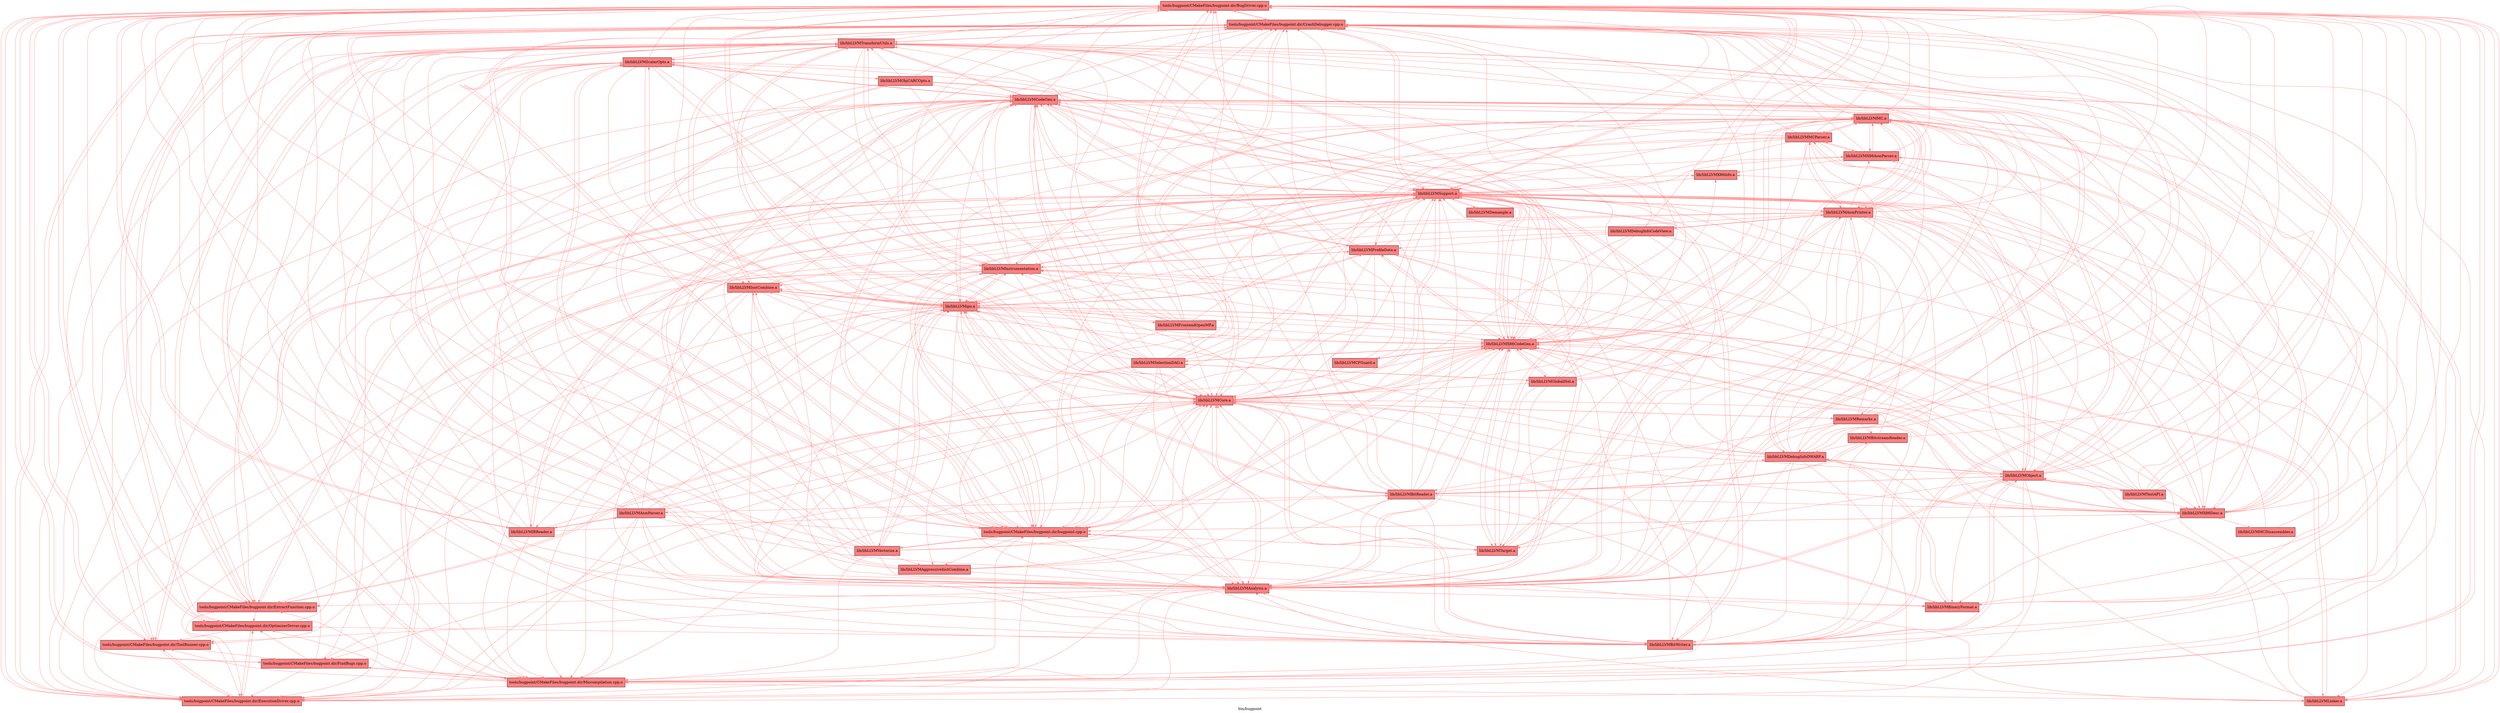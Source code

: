 digraph "bin/bugpoint" {
	label="bin/bugpoint";

	Node0x560796f40ae8 [shape=record,shape=record,style=filled,fillcolor="1.000000 0.5 1",label="{tools/bugpoint/CMakeFiles/bugpoint.dir/BugDriver.cpp.o}"];
	Node0x560796f40ae8 -> Node0x560796f412b8[color="1.000000 0.5 1"];
	Node0x560796f40ae8 -> Node0x560796f46ad8[color="1.000000 0.5 1"];
	Node0x560796f40ae8 -> Node0x560796f47488[color="1.000000 0.5 1"];
	Node0x560796f40ae8 -> Node0x560796f48108[color="1.000000 0.5 1"];
	Node0x560796f40ae8 -> Node0x560796f48388[color="1.000000 0.5 1"];
	Node0x560796f40ae8 -> Node0x560796f44008[color="1.000000 0.5 1"];
	Node0x560796f40ae8 -> Node0x560796f2dc68[color="1.000000 0.5 1"];
	Node0x560796f40ae8 -> Node0x560796f2fb08[color="1.000000 0.5 1"];
	Node0x560796f40ae8 -> Node0x560796f2bdc8[color="1.000000 0.5 1"];
	Node0x560796f40ae8 -> Node0x560796f43748[color="1.000000 0.5 1"];
	Node0x560796f412b8 [shape=record,shape=record,style=filled,fillcolor="1.000000 0.5 1",label="{tools/bugpoint/CMakeFiles/bugpoint.dir/CrashDebugger.cpp.o}"];
	Node0x560796f412b8 -> Node0x560796f40ae8[color="1.000000 0.5 1"];
	Node0x560796f412b8 -> Node0x560796f46ad8[color="1.000000 0.5 1"];
	Node0x560796f412b8 -> Node0x560796f471b8[color="1.000000 0.5 1"];
	Node0x560796f412b8 -> Node0x560796f48388[color="1.000000 0.5 1"];
	Node0x560796f412b8 -> Node0x560796f355f8[color="1.000000 0.5 1"];
	Node0x560796f412b8 -> Node0x560796f3bae8[color="1.000000 0.5 1"];
	Node0x560796f412b8 -> Node0x560796f2dc68[color="1.000000 0.5 1"];
	Node0x560796f412b8 -> Node0x560796f43748[color="1.000000 0.5 1"];
	Node0x560796f412b8 -> Node0x560796f418a8[color="1.000000 0.5 1"];
	Node0x560796f46ad8 [shape=record,shape=record,style=filled,fillcolor="1.000000 0.5 1",label="{tools/bugpoint/CMakeFiles/bugpoint.dir/ExecutionDriver.cpp.o}"];
	Node0x560796f46ad8 -> Node0x560796f40ae8[color="1.000000 0.5 1"];
	Node0x560796f46ad8 -> Node0x560796f412b8[color="1.000000 0.5 1"];
	Node0x560796f46ad8 -> Node0x560796f48388[color="1.000000 0.5 1"];
	Node0x560796f46ad8 -> Node0x560796f44008[color="1.000000 0.5 1"];
	Node0x560796f46ad8 -> Node0x560796f43748[color="1.000000 0.5 1"];
	Node0x560796f47488 [shape=record,shape=record,style=filled,fillcolor="1.000000 0.5 1",label="{tools/bugpoint/CMakeFiles/bugpoint.dir/FindBugs.cpp.o}"];
	Node0x560796f47488 -> Node0x560796f40ae8[color="1.000000 0.5 1"];
	Node0x560796f47488 -> Node0x560796f412b8[color="1.000000 0.5 1"];
	Node0x560796f47488 -> Node0x560796f46ad8[color="1.000000 0.5 1"];
	Node0x560796f47488 -> Node0x560796f48108[color="1.000000 0.5 1"];
	Node0x560796f47488 -> Node0x560796f48388[color="1.000000 0.5 1"];
	Node0x560796f47488 -> Node0x560796f43748[color="1.000000 0.5 1"];
	Node0x560796f48108 [shape=record,shape=record,style=filled,fillcolor="1.000000 0.5 1",label="{tools/bugpoint/CMakeFiles/bugpoint.dir/Miscompilation.cpp.o}"];
	Node0x560796f48108 -> Node0x560796f40ae8[color="1.000000 0.5 1"];
	Node0x560796f48108 -> Node0x560796f412b8[color="1.000000 0.5 1"];
	Node0x560796f48108 -> Node0x560796f46ad8[color="1.000000 0.5 1"];
	Node0x560796f48108 -> Node0x560796f471b8[color="1.000000 0.5 1"];
	Node0x560796f48108 -> Node0x560796f47488[color="1.000000 0.5 1"];
	Node0x560796f48108 -> Node0x560796f48388[color="1.000000 0.5 1"];
	Node0x560796f48108 -> Node0x560796f44008[color="1.000000 0.5 1"];
	Node0x560796f48108 -> Node0x560796f355f8[color="1.000000 0.5 1"];
	Node0x560796f48108 -> Node0x560796f2dc68[color="1.000000 0.5 1"];
	Node0x560796f48108 -> Node0x560796f2bdc8[color="1.000000 0.5 1"];
	Node0x560796f48108 -> Node0x560796f43748[color="1.000000 0.5 1"];
	Node0x560796f48108 -> Node0x560796f418a8[color="1.000000 0.5 1"];
	Node0x560796f48388 [shape=record,shape=record,style=filled,fillcolor="1.000000 0.5 1",label="{tools/bugpoint/CMakeFiles/bugpoint.dir/OptimizerDriver.cpp.o}"];
	Node0x560796f48388 -> Node0x560796f40ae8[color="1.000000 0.5 1"];
	Node0x560796f48388 -> Node0x560796f412b8[color="1.000000 0.5 1"];
	Node0x560796f48388 -> Node0x560796f46ad8[color="1.000000 0.5 1"];
	Node0x560796f48388 -> Node0x560796f44008[color="1.000000 0.5 1"];
	Node0x560796f48388 -> Node0x560796f2e078[color="1.000000 0.5 1"];
	Node0x560796f48388 -> Node0x560796f43748[color="1.000000 0.5 1"];
	Node0x560796f44008 [shape=record,shape=record,style=filled,fillcolor="1.000000 0.5 1",label="{tools/bugpoint/CMakeFiles/bugpoint.dir/ToolRunner.cpp.o}"];
	Node0x560796f44008 -> Node0x560796f40ae8[color="1.000000 0.5 1"];
	Node0x560796f44008 -> Node0x560796f412b8[color="1.000000 0.5 1"];
	Node0x560796f44008 -> Node0x560796f46ad8[color="1.000000 0.5 1"];
	Node0x560796f44008 -> Node0x560796f47488[color="1.000000 0.5 1"];
	Node0x560796f44008 -> Node0x560796f43748[color="1.000000 0.5 1"];
	Node0x560796f2dc68 [shape=record,shape=record,style=filled,fillcolor="1.000000 0.5 1",label="{lib/libLLVMCore.a}"];
	Node0x560796f2dc68 -> Node0x560796f40ae8[color="1.000000 0.5 1"];
	Node0x560796f2dc68 -> Node0x560796f43748[color="1.000000 0.5 1"];
	Node0x560796f2dc68 -> Node0x560796f412b8[color="1.000000 0.5 1"];
	Node0x560796f2dc68 -> Node0x560796f3b638[color="1.000000 0.5 1"];
	Node0x560796f2dc68 -> Node0x560796f3bae8[color="1.000000 0.5 1"];
	Node0x560796f2dc68 -> Node0x560796f2e078[color="1.000000 0.5 1"];
	Node0x560796f2dc68 -> Node0x560796f2e5c8[color="1.000000 0.5 1"];
	Node0x560796f2dc68 -> Node0x560796f306e8[color="1.000000 0.5 1"];
	Node0x560796f2dc68 -> Node0x560796f3b188[color="1.000000 0.5 1"];
	Node0x560796f2dc68 -> Node0x560796f471b8[color="1.000000 0.5 1"];
	Node0x560796f2dc68 -> Node0x560796f47488[color="1.000000 0.5 1"];
	Node0x560796f2dc68 -> Node0x560796f30af8[color="1.000000 0.5 1"];
	Node0x560796f2dc68 -> Node0x560796f46ad8[color="1.000000 0.5 1"];
	Node0x560796f2dc68 -> Node0x560796f355f8[color="1.000000 0.5 1"];
	Node0x560796f2fb08 [shape=record,shape=record,style=filled,fillcolor="1.000000 0.5 1",label="{lib/libLLVMIRReader.a}"];
	Node0x560796f2fb08 -> Node0x560796f40ae8[color="1.000000 0.5 1"];
	Node0x560796f2fb08 -> Node0x560796f412b8[color="1.000000 0.5 1"];
	Node0x560796f2fb08 -> Node0x560796f48108[color="1.000000 0.5 1"];
	Node0x560796f2fb08 -> Node0x560796f2e5c8[color="1.000000 0.5 1"];
	Node0x560796f2fb08 -> Node0x560796f2dc68[color="1.000000 0.5 1"];
	Node0x560796f2fb08 -> Node0x560796f43748[color="1.000000 0.5 1"];
	Node0x560796f2fb08 -> Node0x560796f3b7c8[color="1.000000 0.5 1"];
	Node0x560796f2fb08 -> Node0x560796f2e208[color="1.000000 0.5 1"];
	Node0x560796f2bdc8 [shape=record,shape=record,style=filled,fillcolor="1.000000 0.5 1",label="{lib/libLLVMLinker.a}"];
	Node0x560796f2bdc8 -> Node0x560796f40ae8[color="1.000000 0.5 1"];
	Node0x560796f2bdc8 -> Node0x560796f412b8[color="1.000000 0.5 1"];
	Node0x560796f2bdc8 -> Node0x560796f3b638[color="1.000000 0.5 1"];
	Node0x560796f2bdc8 -> Node0x560796f3bae8[color="1.000000 0.5 1"];
	Node0x560796f2bdc8 -> Node0x560796f2dc68[color="1.000000 0.5 1"];
	Node0x560796f2bdc8 -> Node0x560796f2f5b8[color="1.000000 0.5 1"];
	Node0x560796f2bdc8 -> Node0x560796f43748[color="1.000000 0.5 1"];
	Node0x560796f2bdc8 -> Node0x560796f418a8[color="1.000000 0.5 1"];
	Node0x560796f2bdc8 -> Node0x560796f2f4c8[color="1.000000 0.5 1"];
	Node0x560796f43748 [shape=record,shape=record,style=filled,fillcolor="1.000000 0.5 1",label="{lib/libLLVMSupport.a}"];
	Node0x560796f43748 -> Node0x560796f40ae8[color="1.000000 0.5 1"];
	Node0x560796f43748 -> Node0x560796f412b8[color="1.000000 0.5 1"];
	Node0x560796f43748 -> Node0x560796f46ad8[color="1.000000 0.5 1"];
	Node0x560796f43748 -> Node0x560796f3b638[color="1.000000 0.5 1"];
	Node0x560796f43748 -> Node0x560796f3bae8[color="1.000000 0.5 1"];
	Node0x560796f43748 -> Node0x560796f2e5c8[color="1.000000 0.5 1"];
	Node0x560796f43748 -> Node0x560796f2dc68[color="1.000000 0.5 1"];
	Node0x560796f43748 -> Node0x560796f355f8[color="1.000000 0.5 1"];
	Node0x560796f43748 -> Node0x560796f2e078[color="1.000000 0.5 1"];
	Node0x560796f43748 -> Node0x560796f44008[color="1.000000 0.5 1"];
	Node0x560796f43748 -> Node0x560796f3b188[color="1.000000 0.5 1"];
	Node0x560796f43748 -> Node0x560796f2b878[color="1.000000 0.5 1"];
	Node0x560796f43748 -> Node0x560796f2fb08[color="1.000000 0.5 1"];
	Node0x560796f43748 -> Node0x560796f2f5b8[color="1.000000 0.5 1"];
	Node0x560796f43748 -> Node0x560796f471b8[color="1.000000 0.5 1"];
	Node0x560796f43748 -> Node0x560796f3ff58[color="1.000000 0.5 1"];
	Node0x560796f43748 -> Node0x560796f25a68[color="1.000000 0.5 1"];
	Node0x560796f43748 -> Node0x560796f2f4c8[color="1.000000 0.5 1"];
	Node0x560796f471b8 [shape=record,shape=record,style=filled,fillcolor="1.000000 0.5 1",label="{tools/bugpoint/CMakeFiles/bugpoint.dir/ExtractFunction.cpp.o}"];
	Node0x560796f471b8 -> Node0x560796f40ae8[color="1.000000 0.5 1"];
	Node0x560796f471b8 -> Node0x560796f412b8[color="1.000000 0.5 1"];
	Node0x560796f471b8 -> Node0x560796f46ad8[color="1.000000 0.5 1"];
	Node0x560796f471b8 -> Node0x560796f48388[color="1.000000 0.5 1"];
	Node0x560796f471b8 -> Node0x560796f2dc68[color="1.000000 0.5 1"];
	Node0x560796f471b8 -> Node0x560796f43748[color="1.000000 0.5 1"];
	Node0x560796f471b8 -> Node0x560796f418a8[color="1.000000 0.5 1"];
	Node0x560796f355f8 [shape=record,shape=record,style=filled,fillcolor="1.000000 0.5 1",label="{tools/bugpoint/CMakeFiles/bugpoint.dir/bugpoint.cpp.o}"];
	Node0x560796f355f8 -> Node0x560796f40ae8[color="1.000000 0.5 1"];
	Node0x560796f355f8 -> Node0x560796f412b8[color="1.000000 0.5 1"];
	Node0x560796f355f8 -> Node0x560796f46ad8[color="1.000000 0.5 1"];
	Node0x560796f355f8 -> Node0x560796f3a6e8[color="1.000000 0.5 1"];
	Node0x560796f355f8 -> Node0x560796f3b638[color="1.000000 0.5 1"];
	Node0x560796f355f8 -> Node0x560796f3bae8[color="1.000000 0.5 1"];
	Node0x560796f355f8 -> Node0x560796f3b188[color="1.000000 0.5 1"];
	Node0x560796f355f8 -> Node0x560796f3c038[color="1.000000 0.5 1"];
	Node0x560796f355f8 -> Node0x560796f2e5c8[color="1.000000 0.5 1"];
	Node0x560796f355f8 -> Node0x560796f2dc68[color="1.000000 0.5 1"];
	Node0x560796f355f8 -> Node0x560796f2f5b8[color="1.000000 0.5 1"];
	Node0x560796f355f8 -> Node0x560796f2ebb8[color="1.000000 0.5 1"];
	Node0x560796f355f8 -> Node0x560796f2f068[color="1.000000 0.5 1"];
	Node0x560796f355f8 -> Node0x560796f2b878[color="1.000000 0.5 1"];
	Node0x560796f355f8 -> Node0x560796f42ca8[color="1.000000 0.5 1"];
	Node0x560796f355f8 -> Node0x560796f43158[color="1.000000 0.5 1"];
	Node0x560796f355f8 -> Node0x560796f43748[color="1.000000 0.5 1"];
	Node0x560796f355f8 -> Node0x560796f41358[color="1.000000 0.5 1"];
	Node0x560796f355f8 -> Node0x560796f418a8[color="1.000000 0.5 1"];
	Node0x560796f355f8 -> Node0x560796f41d58[color="1.000000 0.5 1"];
	Node0x560796f3bae8 [shape=record,shape=record,style=filled,fillcolor="1.000000 0.5 1",label="{lib/libLLVMAnalysis.a}"];
	Node0x560796f3bae8 -> Node0x560796f40ae8[color="1.000000 0.5 1"];
	Node0x560796f3bae8 -> Node0x560796f412b8[color="1.000000 0.5 1"];
	Node0x560796f3bae8 -> Node0x560796f3b638[color="1.000000 0.5 1"];
	Node0x560796f3bae8 -> Node0x560796f2dc68[color="1.000000 0.5 1"];
	Node0x560796f3bae8 -> Node0x560796f43748[color="1.000000 0.5 1"];
	Node0x560796f3bae8 -> Node0x560796f355f8[color="1.000000 0.5 1"];
	Node0x560796f3bae8 -> Node0x560796f46ad8[color="1.000000 0.5 1"];
	Node0x560796f3bae8 -> Node0x560796f48108[color="1.000000 0.5 1"];
	Node0x560796f3bae8 -> Node0x560796f471b8[color="1.000000 0.5 1"];
	Node0x560796f3bae8 -> Node0x560796f306e8[color="1.000000 0.5 1"];
	Node0x560796f3bae8 -> Node0x560796f2f4c8[color="1.000000 0.5 1"];
	Node0x560796f3bae8 -> Node0x560796f3a698[color="1.000000 0.5 1"];
	Node0x560796f3bae8 -> Node0x560796f2e5c8[color="1.000000 0.5 1"];
	Node0x560796f3bae8 -> Node0x560796f44008[color="1.000000 0.5 1"];
	Node0x560796f3bae8 -> Node0x560796f43158[color="1.000000 0.5 1"];
	Node0x560796f3bae8 -> Node0x560796f2f5b8[color="1.000000 0.5 1"];
	Node0x560796f418a8 [shape=record,shape=record,style=filled,fillcolor="1.000000 0.5 1",label="{lib/libLLVMTransformUtils.a}"];
	Node0x560796f418a8 -> Node0x560796f40ae8[color="1.000000 0.5 1"];
	Node0x560796f418a8 -> Node0x560796f43748[color="1.000000 0.5 1"];
	Node0x560796f418a8 -> Node0x560796f412b8[color="1.000000 0.5 1"];
	Node0x560796f418a8 -> Node0x560796f46ad8[color="1.000000 0.5 1"];
	Node0x560796f418a8 -> Node0x560796f3b638[color="1.000000 0.5 1"];
	Node0x560796f418a8 -> Node0x560796f3bae8[color="1.000000 0.5 1"];
	Node0x560796f418a8 -> Node0x560796f2e5c8[color="1.000000 0.5 1"];
	Node0x560796f418a8 -> Node0x560796f2dc68[color="1.000000 0.5 1"];
	Node0x560796f418a8 -> Node0x560796f2f5b8[color="1.000000 0.5 1"];
	Node0x560796f418a8 -> Node0x560796f43158[color="1.000000 0.5 1"];
	Node0x560796f418a8 -> Node0x560796f48108[color="1.000000 0.5 1"];
	Node0x560796f418a8 -> Node0x560796f2f068[color="1.000000 0.5 1"];
	Node0x560796f418a8 -> Node0x560796f2e078[color="1.000000 0.5 1"];
	Node0x560796f418a8 -> Node0x560796f355f8[color="1.000000 0.5 1"];
	Node0x560796f418a8 -> Node0x560796f44008[color="1.000000 0.5 1"];
	Node0x560796f418a8 -> Node0x560796f471b8[color="1.000000 0.5 1"];
	Node0x560796f418a8 -> Node0x560796f2b878[color="1.000000 0.5 1"];
	Node0x560796f418a8 -> Node0x560796f2bdc8[color="1.000000 0.5 1"];
	Node0x560796f2e078 [shape=record,shape=record,style=filled,fillcolor="1.000000 0.5 1",label="{lib/libLLVMBitWriter.a}"];
	Node0x560796f2e078 -> Node0x560796f40ae8[color="1.000000 0.5 1"];
	Node0x560796f2e078 -> Node0x560796f412b8[color="1.000000 0.5 1"];
	Node0x560796f2e078 -> Node0x560796f355f8[color="1.000000 0.5 1"];
	Node0x560796f2e078 -> Node0x560796f3b638[color="1.000000 0.5 1"];
	Node0x560796f2e078 -> Node0x560796f3bae8[color="1.000000 0.5 1"];
	Node0x560796f2e078 -> Node0x560796f2dc68[color="1.000000 0.5 1"];
	Node0x560796f2e078 -> Node0x560796f43748[color="1.000000 0.5 1"];
	Node0x560796f2e078 -> Node0x560796f2f4c8[color="1.000000 0.5 1"];
	Node0x560796f2e078 -> Node0x560796f2eb68[color="1.000000 0.5 1"];
	Node0x560796f3a6e8 [shape=record,shape=record,style=filled,fillcolor="1.000000 0.5 1",label="{lib/libLLVMX86AsmParser.a}"];
	Node0x560796f3a6e8 -> Node0x560796f40ae8[color="1.000000 0.5 1"];
	Node0x560796f3a6e8 -> Node0x560796f412b8[color="1.000000 0.5 1"];
	Node0x560796f3a6e8 -> Node0x560796f3b188[color="1.000000 0.5 1"];
	Node0x560796f3a6e8 -> Node0x560796f3c038[color="1.000000 0.5 1"];
	Node0x560796f3a6e8 -> Node0x560796f43748[color="1.000000 0.5 1"];
	Node0x560796f3a6e8 -> Node0x560796f2fa18[color="1.000000 0.5 1"];
	Node0x560796f3a6e8 -> Node0x560796f2eb68[color="1.000000 0.5 1"];
	Node0x560796f3b638 [shape=record,shape=record,style=filled,fillcolor="1.000000 0.5 1",label="{lib/libLLVMX86CodeGen.a}"];
	Node0x560796f3b638 -> Node0x560796f40ae8[color="1.000000 0.5 1"];
	Node0x560796f3b638 -> Node0x560796f3b188[color="1.000000 0.5 1"];
	Node0x560796f3b638 -> Node0x560796f3c038[color="1.000000 0.5 1"];
	Node0x560796f3b638 -> Node0x560796f2e5c8[color="1.000000 0.5 1"];
	Node0x560796f3b638 -> Node0x560796f2dc68[color="1.000000 0.5 1"];
	Node0x560796f3b638 -> Node0x560796f43748[color="1.000000 0.5 1"];
	Node0x560796f3b638 -> Node0x560796f3ff58[color="1.000000 0.5 1"];
	Node0x560796f3b638 -> Node0x560796f2eb68[color="1.000000 0.5 1"];
	Node0x560796f3b638 -> Node0x560796f412b8[color="1.000000 0.5 1"];
	Node0x560796f3b638 -> Node0x560796f355f8[color="1.000000 0.5 1"];
	Node0x560796f3b638 -> Node0x560796f3bae8[color="1.000000 0.5 1"];
	Node0x560796f3b638 -> Node0x560796f3eb58[color="1.000000 0.5 1"];
	Node0x560796f3b638 -> Node0x560796f41358[color="1.000000 0.5 1"];
	Node0x560796f3b638 -> Node0x560796f40f48[color="1.000000 0.5 1"];
	Node0x560796f3b638 -> Node0x560796f3ff08[color="1.000000 0.5 1"];
	Node0x560796f3b638 -> Node0x560796f3a698[color="1.000000 0.5 1"];
	Node0x560796f3b638 -> Node0x560796f418a8[color="1.000000 0.5 1"];
	Node0x560796f3b188 [shape=record,shape=record,style=filled,fillcolor="1.000000 0.5 1",label="{lib/libLLVMX86Desc.a}"];
	Node0x560796f3b188 -> Node0x560796f40ae8[color="1.000000 0.5 1"];
	Node0x560796f3b188 -> Node0x560796f412b8[color="1.000000 0.5 1"];
	Node0x560796f3b188 -> Node0x560796f43748[color="1.000000 0.5 1"];
	Node0x560796f3b188 -> Node0x560796f2eb68[color="1.000000 0.5 1"];
	Node0x560796f3b188 -> Node0x560796f3b638[color="1.000000 0.5 1"];
	Node0x560796f3b188 -> Node0x560796f3c038[color="1.000000 0.5 1"];
	Node0x560796f3b188 -> Node0x560796f42488[color="1.000000 0.5 1"];
	Node0x560796f3b188 -> Node0x560796f355f8[color="1.000000 0.5 1"];
	Node0x560796f3b188 -> Node0x560796f3a6e8[color="1.000000 0.5 1"];
	Node0x560796f3b188 -> Node0x560796f306e8[color="1.000000 0.5 1"];
	Node0x560796f3c038 [shape=record,shape=record,style=filled,fillcolor="1.000000 0.5 1",label="{lib/libLLVMX86Info.a}"];
	Node0x560796f3c038 -> Node0x560796f40ae8[color="1.000000 0.5 1"];
	Node0x560796f3c038 -> Node0x560796f43748[color="1.000000 0.5 1"];
	Node0x560796f2e5c8 [shape=record,shape=record,style=filled,fillcolor="1.000000 0.5 1",label="{lib/libLLVMCodeGen.a}"];
	Node0x560796f2e5c8 -> Node0x560796f40ae8[color="1.000000 0.5 1"];
	Node0x560796f2e5c8 -> Node0x560796f412b8[color="1.000000 0.5 1"];
	Node0x560796f2e5c8 -> Node0x560796f3b638[color="1.000000 0.5 1"];
	Node0x560796f2e5c8 -> Node0x560796f3bae8[color="1.000000 0.5 1"];
	Node0x560796f2e5c8 -> Node0x560796f2dc68[color="1.000000 0.5 1"];
	Node0x560796f2e5c8 -> Node0x560796f43748[color="1.000000 0.5 1"];
	Node0x560796f2e5c8 -> Node0x560796f355f8[color="1.000000 0.5 1"];
	Node0x560796f2e5c8 -> Node0x560796f2eb68[color="1.000000 0.5 1"];
	Node0x560796f2e5c8 -> Node0x560796f418a8[color="1.000000 0.5 1"];
	Node0x560796f2e5c8 -> Node0x560796f3b188[color="1.000000 0.5 1"];
	Node0x560796f2e5c8 -> Node0x560796f46ad8[color="1.000000 0.5 1"];
	Node0x560796f2e5c8 -> Node0x560796f41358[color="1.000000 0.5 1"];
	Node0x560796f2e5c8 -> Node0x560796f471b8[color="1.000000 0.5 1"];
	Node0x560796f2e5c8 -> Node0x560796f2e078[color="1.000000 0.5 1"];
	Node0x560796f2e5c8 -> Node0x560796f44008[color="1.000000 0.5 1"];
	Node0x560796f2e5c8 -> Node0x560796f3a698[color="1.000000 0.5 1"];
	Node0x560796f2e5c8 -> Node0x560796f43158[color="1.000000 0.5 1"];
	Node0x560796f2e5c8 -> Node0x560796f48108[color="1.000000 0.5 1"];
	Node0x560796f2e5c8 -> Node0x560796f3ff58[color="1.000000 0.5 1"];
	Node0x560796f2f5b8 [shape=record,shape=record,style=filled,fillcolor="1.000000 0.5 1",label="{lib/libLLVMipo.a}"];
	Node0x560796f2f5b8 -> Node0x560796f40ae8[color="1.000000 0.5 1"];
	Node0x560796f2f5b8 -> Node0x560796f3b638[color="1.000000 0.5 1"];
	Node0x560796f2f5b8 -> Node0x560796f3bae8[color="1.000000 0.5 1"];
	Node0x560796f2f5b8 -> Node0x560796f2e5c8[color="1.000000 0.5 1"];
	Node0x560796f2f5b8 -> Node0x560796f2dc68[color="1.000000 0.5 1"];
	Node0x560796f2f5b8 -> Node0x560796f43748[color="1.000000 0.5 1"];
	Node0x560796f2f5b8 -> Node0x560796f418a8[color="1.000000 0.5 1"];
	Node0x560796f2f5b8 -> Node0x560796f48108[color="1.000000 0.5 1"];
	Node0x560796f2f5b8 -> Node0x560796f2e078[color="1.000000 0.5 1"];
	Node0x560796f2f5b8 -> Node0x560796f412b8[color="1.000000 0.5 1"];
	Node0x560796f2f5b8 -> Node0x560796f46ad8[color="1.000000 0.5 1"];
	Node0x560796f2f5b8 -> Node0x560796f355f8[color="1.000000 0.5 1"];
	Node0x560796f2f5b8 -> Node0x560796f2fb08[color="1.000000 0.5 1"];
	Node0x560796f2f5b8 -> Node0x560796f2bdc8[color="1.000000 0.5 1"];
	Node0x560796f2f5b8 -> Node0x560796f2e208[color="1.000000 0.5 1"];
	Node0x560796f2f5b8 -> Node0x560796f3a288[color="1.000000 0.5 1"];
	Node0x560796f2f5b8 -> Node0x560796f2ebb8[color="1.000000 0.5 1"];
	Node0x560796f2f5b8 -> Node0x560796f2f068[color="1.000000 0.5 1"];
	Node0x560796f2f5b8 -> Node0x560796f2b878[color="1.000000 0.5 1"];
	Node0x560796f2f5b8 -> Node0x560796f43158[color="1.000000 0.5 1"];
	Node0x560796f2f5b8 -> Node0x560796f41d58[color="1.000000 0.5 1"];
	Node0x560796f2f5b8 -> Node0x560796f3a698[color="1.000000 0.5 1"];
	Node0x560796f2f5b8 -> Node0x560796f471b8[color="1.000000 0.5 1"];
	Node0x560796f2f5b8 -> Node0x560796f44008[color="1.000000 0.5 1"];
	Node0x560796f2ebb8 [shape=record,shape=record,style=filled,fillcolor="1.000000 0.5 1",label="{lib/libLLVMAggressiveInstCombine.a}"];
	Node0x560796f2ebb8 -> Node0x560796f40ae8[color="1.000000 0.5 1"];
	Node0x560796f2ebb8 -> Node0x560796f3b638[color="1.000000 0.5 1"];
	Node0x560796f2ebb8 -> Node0x560796f3bae8[color="1.000000 0.5 1"];
	Node0x560796f2ebb8 -> Node0x560796f2e5c8[color="1.000000 0.5 1"];
	Node0x560796f2ebb8 -> Node0x560796f2dc68[color="1.000000 0.5 1"];
	Node0x560796f2ebb8 -> Node0x560796f43748[color="1.000000 0.5 1"];
	Node0x560796f2ebb8 -> Node0x560796f418a8[color="1.000000 0.5 1"];
	Node0x560796f2f068 [shape=record,shape=record,style=filled,fillcolor="1.000000 0.5 1",label="{lib/libLLVMInstCombine.a}"];
	Node0x560796f2f068 -> Node0x560796f40ae8[color="1.000000 0.5 1"];
	Node0x560796f2f068 -> Node0x560796f412b8[color="1.000000 0.5 1"];
	Node0x560796f2f068 -> Node0x560796f46ad8[color="1.000000 0.5 1"];
	Node0x560796f2f068 -> Node0x560796f355f8[color="1.000000 0.5 1"];
	Node0x560796f2f068 -> Node0x560796f3b638[color="1.000000 0.5 1"];
	Node0x560796f2f068 -> Node0x560796f3bae8[color="1.000000 0.5 1"];
	Node0x560796f2f068 -> Node0x560796f2e5c8[color="1.000000 0.5 1"];
	Node0x560796f2f068 -> Node0x560796f2dc68[color="1.000000 0.5 1"];
	Node0x560796f2f068 -> Node0x560796f2f5b8[color="1.000000 0.5 1"];
	Node0x560796f2f068 -> Node0x560796f43748[color="1.000000 0.5 1"];
	Node0x560796f2f068 -> Node0x560796f418a8[color="1.000000 0.5 1"];
	Node0x560796f2f068 -> Node0x560796f48108[color="1.000000 0.5 1"];
	Node0x560796f2f068 -> Node0x560796f2e078[color="1.000000 0.5 1"];
	Node0x560796f2b878 [shape=record,shape=record,style=filled,fillcolor="1.000000 0.5 1",label="{lib/libLLVMInstrumentation.a}"];
	Node0x560796f2b878 -> Node0x560796f40ae8[color="1.000000 0.5 1"];
	Node0x560796f2b878 -> Node0x560796f412b8[color="1.000000 0.5 1"];
	Node0x560796f2b878 -> Node0x560796f3b638[color="1.000000 0.5 1"];
	Node0x560796f2b878 -> Node0x560796f3bae8[color="1.000000 0.5 1"];
	Node0x560796f2b878 -> Node0x560796f2dc68[color="1.000000 0.5 1"];
	Node0x560796f2b878 -> Node0x560796f43748[color="1.000000 0.5 1"];
	Node0x560796f2b878 -> Node0x560796f2f5b8[color="1.000000 0.5 1"];
	Node0x560796f2b878 -> Node0x560796f3a698[color="1.000000 0.5 1"];
	Node0x560796f2b878 -> Node0x560796f46ad8[color="1.000000 0.5 1"];
	Node0x560796f2b878 -> Node0x560796f48108[color="1.000000 0.5 1"];
	Node0x560796f2b878 -> Node0x560796f355f8[color="1.000000 0.5 1"];
	Node0x560796f2b878 -> Node0x560796f2e5c8[color="1.000000 0.5 1"];
	Node0x560796f2b878 -> Node0x560796f2f068[color="1.000000 0.5 1"];
	Node0x560796f2b878 -> Node0x560796f418a8[color="1.000000 0.5 1"];
	Node0x560796f2b878 -> Node0x560796f2eb68[color="1.000000 0.5 1"];
	Node0x560796f42ca8 [shape=record,shape=record,style=filled,fillcolor="1.000000 0.5 1",label="{lib/libLLVMObjCARCOpts.a}"];
	Node0x560796f42ca8 -> Node0x560796f40ae8[color="1.000000 0.5 1"];
	Node0x560796f42ca8 -> Node0x560796f3b638[color="1.000000 0.5 1"];
	Node0x560796f42ca8 -> Node0x560796f3bae8[color="1.000000 0.5 1"];
	Node0x560796f42ca8 -> Node0x560796f2dc68[color="1.000000 0.5 1"];
	Node0x560796f42ca8 -> Node0x560796f43748[color="1.000000 0.5 1"];
	Node0x560796f42ca8 -> Node0x560796f418a8[color="1.000000 0.5 1"];
	Node0x560796f42ca8 -> Node0x560796f355f8[color="1.000000 0.5 1"];
	Node0x560796f42ca8 -> Node0x560796f2e5c8[color="1.000000 0.5 1"];
	Node0x560796f43158 [shape=record,shape=record,style=filled,fillcolor="1.000000 0.5 1",label="{lib/libLLVMScalarOpts.a}"];
	Node0x560796f43158 -> Node0x560796f40ae8[color="1.000000 0.5 1"];
	Node0x560796f43158 -> Node0x560796f412b8[color="1.000000 0.5 1"];
	Node0x560796f43158 -> Node0x560796f3b638[color="1.000000 0.5 1"];
	Node0x560796f43158 -> Node0x560796f3bae8[color="1.000000 0.5 1"];
	Node0x560796f43158 -> Node0x560796f2dc68[color="1.000000 0.5 1"];
	Node0x560796f43158 -> Node0x560796f2f5b8[color="1.000000 0.5 1"];
	Node0x560796f43158 -> Node0x560796f43748[color="1.000000 0.5 1"];
	Node0x560796f43158 -> Node0x560796f418a8[color="1.000000 0.5 1"];
	Node0x560796f43158 -> Node0x560796f355f8[color="1.000000 0.5 1"];
	Node0x560796f43158 -> Node0x560796f2e5c8[color="1.000000 0.5 1"];
	Node0x560796f43158 -> Node0x560796f2f068[color="1.000000 0.5 1"];
	Node0x560796f43158 -> Node0x560796f2b878[color="1.000000 0.5 1"];
	Node0x560796f43158 -> Node0x560796f46ad8[color="1.000000 0.5 1"];
	Node0x560796f43158 -> Node0x560796f2e078[color="1.000000 0.5 1"];
	Node0x560796f43158 -> Node0x560796f42ca8[color="1.000000 0.5 1"];
	Node0x560796f43158 -> Node0x560796f471b8[color="1.000000 0.5 1"];
	Node0x560796f43158 -> Node0x560796f48108[color="1.000000 0.5 1"];
	Node0x560796f41358 [shape=record,shape=record,style=filled,fillcolor="1.000000 0.5 1",label="{lib/libLLVMTarget.a}"];
	Node0x560796f41358 -> Node0x560796f40ae8[color="1.000000 0.5 1"];
	Node0x560796f41358 -> Node0x560796f3b638[color="1.000000 0.5 1"];
	Node0x560796f41358 -> Node0x560796f3bae8[color="1.000000 0.5 1"];
	Node0x560796f41358 -> Node0x560796f2dc68[color="1.000000 0.5 1"];
	Node0x560796f41358 -> Node0x560796f43748[color="1.000000 0.5 1"];
	Node0x560796f41358 -> Node0x560796f2e5c8[color="1.000000 0.5 1"];
	Node0x560796f41358 -> Node0x560796f2eb68[color="1.000000 0.5 1"];
	Node0x560796f41d58 [shape=record,shape=record,style=filled,fillcolor="1.000000 0.5 1",label="{lib/libLLVMVectorize.a}"];
	Node0x560796f41d58 -> Node0x560796f40ae8[color="1.000000 0.5 1"];
	Node0x560796f41d58 -> Node0x560796f3b638[color="1.000000 0.5 1"];
	Node0x560796f41d58 -> Node0x560796f3bae8[color="1.000000 0.5 1"];
	Node0x560796f41d58 -> Node0x560796f2e5c8[color="1.000000 0.5 1"];
	Node0x560796f41d58 -> Node0x560796f2dc68[color="1.000000 0.5 1"];
	Node0x560796f41d58 -> Node0x560796f2f068[color="1.000000 0.5 1"];
	Node0x560796f41d58 -> Node0x560796f43158[color="1.000000 0.5 1"];
	Node0x560796f41d58 -> Node0x560796f43748[color="1.000000 0.5 1"];
	Node0x560796f41d58 -> Node0x560796f418a8[color="1.000000 0.5 1"];
	Node0x560796f41d58 -> Node0x560796f412b8[color="1.000000 0.5 1"];
	Node0x560796f41d58 -> Node0x560796f48108[color="1.000000 0.5 1"];
	Node0x560796f41d58 -> Node0x560796f355f8[color="1.000000 0.5 1"];
	Node0x560796f41d58 -> Node0x560796f2f5b8[color="1.000000 0.5 1"];
	Node0x560796f41d58 -> Node0x560796f2ebb8[color="1.000000 0.5 1"];
	Node0x560796f41d58 -> Node0x560796f2b878[color="1.000000 0.5 1"];
	Node0x560796f2fa18 [shape=record,shape=record,style=filled,fillcolor="1.000000 0.5 1",label="{lib/libLLVMMCParser.a}"];
	Node0x560796f2fa18 -> Node0x560796f40ae8[color="1.000000 0.5 1"];
	Node0x560796f2fa18 -> Node0x560796f412b8[color="1.000000 0.5 1"];
	Node0x560796f2fa18 -> Node0x560796f3a6e8[color="1.000000 0.5 1"];
	Node0x560796f2fa18 -> Node0x560796f3b638[color="1.000000 0.5 1"];
	Node0x560796f2fa18 -> Node0x560796f3b188[color="1.000000 0.5 1"];
	Node0x560796f2fa18 -> Node0x560796f3bae8[color="1.000000 0.5 1"];
	Node0x560796f2fa18 -> Node0x560796f2e5c8[color="1.000000 0.5 1"];
	Node0x560796f2fa18 -> Node0x560796f2f4c8[color="1.000000 0.5 1"];
	Node0x560796f2fa18 -> Node0x560796f2f5b8[color="1.000000 0.5 1"];
	Node0x560796f2fa18 -> Node0x560796f43748[color="1.000000 0.5 1"];
	Node0x560796f2fa18 -> Node0x560796f3ff58[color="1.000000 0.5 1"];
	Node0x560796f2fa18 -> Node0x560796f2eb68[color="1.000000 0.5 1"];
	Node0x560796f2fa18 -> Node0x560796f2dc68[color="1.000000 0.5 1"];
	Node0x560796f2fa18 -> Node0x560796f355f8[color="1.000000 0.5 1"];
	Node0x560796f2eb68 [shape=record,shape=record,style=filled,fillcolor="1.000000 0.5 1",label="{lib/libLLVMMC.a}"];
	Node0x560796f2eb68 -> Node0x560796f40ae8[color="1.000000 0.5 1"];
	Node0x560796f2eb68 -> Node0x560796f3b188[color="1.000000 0.5 1"];
	Node0x560796f2eb68 -> Node0x560796f43748[color="1.000000 0.5 1"];
	Node0x560796f2eb68 -> Node0x560796f412b8[color="1.000000 0.5 1"];
	Node0x560796f2eb68 -> Node0x560796f46ad8[color="1.000000 0.5 1"];
	Node0x560796f2eb68 -> Node0x560796f2e078[color="1.000000 0.5 1"];
	Node0x560796f2eb68 -> Node0x560796f2e5c8[color="1.000000 0.5 1"];
	Node0x560796f2eb68 -> Node0x560796f3ff58[color="1.000000 0.5 1"];
	Node0x560796f2eb68 -> Node0x560796f2fa18[color="1.000000 0.5 1"];
	Node0x560796f2eb68 -> Node0x560796f3bae8[color="1.000000 0.5 1"];
	Node0x560796f2eb68 -> Node0x560796f2dc68[color="1.000000 0.5 1"];
	Node0x560796f2eb68 -> Node0x560796f2f4c8[color="1.000000 0.5 1"];
	Node0x560796f2eb68 -> Node0x560796f3a6e8[color="1.000000 0.5 1"];
	Node0x560796f2eb68 -> Node0x560796f3b638[color="1.000000 0.5 1"];
	Node0x560796f2eb68 -> Node0x560796f2fb08[color="1.000000 0.5 1"];
	Node0x560796f2eb68 -> Node0x560796f2b878[color="1.000000 0.5 1"];
	Node0x560796f2eb68 -> Node0x560796f41358[color="1.000000 0.5 1"];
	Node0x560796f2eb68 -> Node0x560796f3a698[color="1.000000 0.5 1"];
	Node0x560796f2eb68 -> Node0x560796f306e8[color="1.000000 0.5 1"];
	Node0x560796f3ff58 [shape=record,shape=record,style=filled,fillcolor="1.000000 0.5 1",label="{lib/libLLVMAsmPrinter.a}"];
	Node0x560796f3ff58 -> Node0x560796f40ae8[color="1.000000 0.5 1"];
	Node0x560796f3ff58 -> Node0x560796f412b8[color="1.000000 0.5 1"];
	Node0x560796f3ff58 -> Node0x560796f3b638[color="1.000000 0.5 1"];
	Node0x560796f3ff58 -> Node0x560796f3b188[color="1.000000 0.5 1"];
	Node0x560796f3ff58 -> Node0x560796f3bae8[color="1.000000 0.5 1"];
	Node0x560796f3ff58 -> Node0x560796f2e5c8[color="1.000000 0.5 1"];
	Node0x560796f3ff58 -> Node0x560796f2dc68[color="1.000000 0.5 1"];
	Node0x560796f3ff58 -> Node0x560796f2f5b8[color="1.000000 0.5 1"];
	Node0x560796f3ff58 -> Node0x560796f43748[color="1.000000 0.5 1"];
	Node0x560796f3ff58 -> Node0x560796f41358[color="1.000000 0.5 1"];
	Node0x560796f3ff58 -> Node0x560796f418a8[color="1.000000 0.5 1"];
	Node0x560796f3ff58 -> Node0x560796f2eb68[color="1.000000 0.5 1"];
	Node0x560796f3ff58 -> Node0x560796f306e8[color="1.000000 0.5 1"];
	Node0x560796f3ff58 -> Node0x560796f30af8[color="1.000000 0.5 1"];
	Node0x560796f3ff58 -> Node0x560796f47488[color="1.000000 0.5 1"];
	Node0x560796f3ff58 -> Node0x560796f3a6e8[color="1.000000 0.5 1"];
	Node0x560796f3ff58 -> Node0x560796f2fa18[color="1.000000 0.5 1"];
	Node0x560796f3ff58 -> Node0x560796f404a8[color="1.000000 0.5 1"];
	Node0x560796f3ff58 -> Node0x560796f2e078[color="1.000000 0.5 1"];
	Node0x560796f3ff58 -> Node0x560796f46ad8[color="1.000000 0.5 1"];
	Node0x560796f3ff58 -> Node0x560796f2f018[color="1.000000 0.5 1"];
	Node0x560796f3eb58 [shape=record,shape=record,style=filled,fillcolor="1.000000 0.5 1",label="{lib/libLLVMSelectionDAG.a}"];
	Node0x560796f3eb58 -> Node0x560796f40ae8[color="1.000000 0.5 1"];
	Node0x560796f3eb58 -> Node0x560796f412b8[color="1.000000 0.5 1"];
	Node0x560796f3eb58 -> Node0x560796f355f8[color="1.000000 0.5 1"];
	Node0x560796f3eb58 -> Node0x560796f3b638[color="1.000000 0.5 1"];
	Node0x560796f3eb58 -> Node0x560796f3bae8[color="1.000000 0.5 1"];
	Node0x560796f3eb58 -> Node0x560796f2e5c8[color="1.000000 0.5 1"];
	Node0x560796f3eb58 -> Node0x560796f2dc68[color="1.000000 0.5 1"];
	Node0x560796f3eb58 -> Node0x560796f2f068[color="1.000000 0.5 1"];
	Node0x560796f3eb58 -> Node0x560796f43748[color="1.000000 0.5 1"];
	Node0x560796f3eb58 -> Node0x560796f418a8[color="1.000000 0.5 1"];
	Node0x560796f3eb58 -> Node0x560796f2eb68[color="1.000000 0.5 1"];
	Node0x560796f3eb58 -> Node0x560796f2f5b8[color="1.000000 0.5 1"];
	Node0x560796f3eb58 -> Node0x560796f43158[color="1.000000 0.5 1"];
	Node0x560796f3eb58 -> Node0x560796f41358[color="1.000000 0.5 1"];
	Node0x560796f3eb58 -> Node0x560796f40f48[color="1.000000 0.5 1"];
	Node0x560796f3eb58 -> Node0x560796f2e078[color="1.000000 0.5 1"];
	Node0x560796f40f48 [shape=record,shape=record,style=filled,fillcolor="1.000000 0.5 1",label="{lib/libLLVMGlobalISel.a}"];
	Node0x560796f40f48 -> Node0x560796f40ae8[color="1.000000 0.5 1"];
	Node0x560796f40f48 -> Node0x560796f3b638[color="1.000000 0.5 1"];
	Node0x560796f40f48 -> Node0x560796f2e5c8[color="1.000000 0.5 1"];
	Node0x560796f40f48 -> Node0x560796f2dc68[color="1.000000 0.5 1"];
	Node0x560796f40f48 -> Node0x560796f43748[color="1.000000 0.5 1"];
	Node0x560796f40f48 -> Node0x560796f412b8[color="1.000000 0.5 1"];
	Node0x560796f40f48 -> Node0x560796f3bae8[color="1.000000 0.5 1"];
	Node0x560796f40f48 -> Node0x560796f41358[color="1.000000 0.5 1"];
	Node0x560796f40f48 -> Node0x560796f3eb58[color="1.000000 0.5 1"];
	Node0x560796f40f48 -> Node0x560796f2eb68[color="1.000000 0.5 1"];
	Node0x560796f40f48 -> Node0x560796f418a8[color="1.000000 0.5 1"];
	Node0x560796f3ff08 [shape=record,shape=record,style=filled,fillcolor="1.000000 0.5 1",label="{lib/libLLVMCFGuard.a}"];
	Node0x560796f3ff08 -> Node0x560796f40ae8[color="1.000000 0.5 1"];
	Node0x560796f3ff08 -> Node0x560796f3b638[color="1.000000 0.5 1"];
	Node0x560796f3ff08 -> Node0x560796f2dc68[color="1.000000 0.5 1"];
	Node0x560796f3ff08 -> Node0x560796f43748[color="1.000000 0.5 1"];
	Node0x560796f3a698 [shape=record,shape=record,style=filled,fillcolor="1.000000 0.5 1",label="{lib/libLLVMProfileData.a}"];
	Node0x560796f3a698 -> Node0x560796f40ae8[color="1.000000 0.5 1"];
	Node0x560796f3a698 -> Node0x560796f412b8[color="1.000000 0.5 1"];
	Node0x560796f3a698 -> Node0x560796f355f8[color="1.000000 0.5 1"];
	Node0x560796f3a698 -> Node0x560796f3bae8[color="1.000000 0.5 1"];
	Node0x560796f3a698 -> Node0x560796f2dc68[color="1.000000 0.5 1"];
	Node0x560796f3a698 -> Node0x560796f2f5b8[color="1.000000 0.5 1"];
	Node0x560796f3a698 -> Node0x560796f2b878[color="1.000000 0.5 1"];
	Node0x560796f3a698 -> Node0x560796f43748[color="1.000000 0.5 1"];
	Node0x560796f3a698 -> Node0x560796f3b188[color="1.000000 0.5 1"];
	Node0x560796f3a698 -> Node0x560796f2e078[color="1.000000 0.5 1"];
	Node0x560796f3a698 -> Node0x560796f3b638[color="1.000000 0.5 1"];
	Node0x560796f3a698 -> Node0x560796f2e5c8[color="1.000000 0.5 1"];
	Node0x560796f42488 [shape=record,shape=record,style=filled,fillcolor="1.000000 0.5 1",label="{lib/libLLVMMCDisassembler.a}"];
	Node0x560796f42488 -> Node0x560796f40ae8[color="1.000000 0.5 1"];
	Node0x560796f42488 -> Node0x560796f43748[color="1.000000 0.5 1"];
	Node0x560796f306e8 [shape=record,shape=record,style=filled,fillcolor="1.000000 0.5 1",label="{lib/libLLVMBinaryFormat.a}"];
	Node0x560796f306e8 -> Node0x560796f40ae8[color="1.000000 0.5 1"];
	Node0x560796f306e8 -> Node0x560796f2dc68[color="1.000000 0.5 1"];
	Node0x560796f306e8 -> Node0x560796f43748[color="1.000000 0.5 1"];
	Node0x560796f306e8 -> Node0x560796f404a8[color="1.000000 0.5 1"];
	Node0x560796f2f4c8 [shape=record,shape=record,style=filled,fillcolor="1.000000 0.5 1",label="{lib/libLLVMObject.a}"];
	Node0x560796f2f4c8 -> Node0x560796f40ae8[color="1.000000 0.5 1"];
	Node0x560796f2f4c8 -> Node0x560796f2dc68[color="1.000000 0.5 1"];
	Node0x560796f2f4c8 -> Node0x560796f43748[color="1.000000 0.5 1"];
	Node0x560796f2f4c8 -> Node0x560796f306e8[color="1.000000 0.5 1"];
	Node0x560796f2f4c8 -> Node0x560796f412b8[color="1.000000 0.5 1"];
	Node0x560796f2f4c8 -> Node0x560796f46ad8[color="1.000000 0.5 1"];
	Node0x560796f2f4c8 -> Node0x560796f404a8[color="1.000000 0.5 1"];
	Node0x560796f2f4c8 -> Node0x560796f48108[color="1.000000 0.5 1"];
	Node0x560796f2f4c8 -> Node0x560796f3b638[color="1.000000 0.5 1"];
	Node0x560796f2f4c8 -> Node0x560796f2e078[color="1.000000 0.5 1"];
	Node0x560796f2f4c8 -> Node0x560796f2eb68[color="1.000000 0.5 1"];
	Node0x560796f2f4c8 -> Node0x560796f2e208[color="1.000000 0.5 1"];
	Node0x560796f2f4c8 -> Node0x560796f3b188[color="1.000000 0.5 1"];
	Node0x560796f2f4c8 -> Node0x560796f3bae8[color="1.000000 0.5 1"];
	Node0x560796f2f4c8 -> Node0x560796f3a6e8[color="1.000000 0.5 1"];
	Node0x560796f2f4c8 -> Node0x560796f2e5c8[color="1.000000 0.5 1"];
	Node0x560796f2f4c8 -> Node0x560796f41358[color="1.000000 0.5 1"];
	Node0x560796f2f4c8 -> Node0x560796f2fa18[color="1.000000 0.5 1"];
	Node0x560796f2f4c8 -> Node0x560796f2f5b8[color="1.000000 0.5 1"];
	Node0x560796f2f4c8 -> Node0x560796f2b878[color="1.000000 0.5 1"];
	Node0x560796f2f4c8 -> Node0x560796f3ff58[color="1.000000 0.5 1"];
	Node0x560796f2f4c8 -> Node0x560796f2e618[color="1.000000 0.5 1"];
	Node0x560796f2f4c8 -> Node0x560796f418a8[color="1.000000 0.5 1"];
	Node0x560796f30af8 [shape=record,shape=record,style=filled,fillcolor="1.000000 0.5 1",label="{lib/libLLVMRemarks.a}"];
	Node0x560796f30af8 -> Node0x560796f40ae8[color="1.000000 0.5 1"];
	Node0x560796f30af8 -> Node0x560796f43748[color="1.000000 0.5 1"];
	Node0x560796f30af8 -> Node0x560796f404a8[color="1.000000 0.5 1"];
	Node0x560796f30af8 -> Node0x560796f3bae8[color="1.000000 0.5 1"];
	Node0x560796f30af8 -> Node0x560796f2e078[color="1.000000 0.5 1"];
	Node0x560796f30af8 -> Node0x560796f2e5c8[color="1.000000 0.5 1"];
	Node0x560796f30af8 -> Node0x560796f412b8[color="1.000000 0.5 1"];
	Node0x560796f30af8 -> Node0x560796f3b188[color="1.000000 0.5 1"];
	Node0x560796f30af8 -> Node0x560796f2dc68[color="1.000000 0.5 1"];
	Node0x560796f30af8 -> Node0x560796f2e208[color="1.000000 0.5 1"];
	Node0x560796f30af8 -> Node0x560796f2fc48[color="1.000000 0.5 1"];
	Node0x560796f2e208 [shape=record,shape=record,style=filled,fillcolor="1.000000 0.5 1",label="{lib/libLLVMBitReader.a}"];
	Node0x560796f2e208 -> Node0x560796f40ae8[color="1.000000 0.5 1"];
	Node0x560796f2e208 -> Node0x560796f412b8[color="1.000000 0.5 1"];
	Node0x560796f2e208 -> Node0x560796f46ad8[color="1.000000 0.5 1"];
	Node0x560796f2e208 -> Node0x560796f48108[color="1.000000 0.5 1"];
	Node0x560796f2e208 -> Node0x560796f3b638[color="1.000000 0.5 1"];
	Node0x560796f2e208 -> Node0x560796f3b188[color="1.000000 0.5 1"];
	Node0x560796f2e208 -> Node0x560796f3bae8[color="1.000000 0.5 1"];
	Node0x560796f2e208 -> Node0x560796f2e5c8[color="1.000000 0.5 1"];
	Node0x560796f2e208 -> Node0x560796f2dc68[color="1.000000 0.5 1"];
	Node0x560796f2e208 -> Node0x560796f2f5b8[color="1.000000 0.5 1"];
	Node0x560796f2e208 -> Node0x560796f2b878[color="1.000000 0.5 1"];
	Node0x560796f2e208 -> Node0x560796f43748[color="1.000000 0.5 1"];
	Node0x560796f2e208 -> Node0x560796f418a8[color="1.000000 0.5 1"];
	Node0x560796f2e208 -> Node0x560796f404a8[color="1.000000 0.5 1"];
	Node0x560796f2e208 -> Node0x560796f3b7c8[color="1.000000 0.5 1"];
	Node0x560796f2e208 -> Node0x560796f2f4c8[color="1.000000 0.5 1"];
	Node0x560796f2e208 -> Node0x560796f2fc48[color="1.000000 0.5 1"];
	Node0x560796f2e208 -> Node0x560796f2e078[color="1.000000 0.5 1"];
	Node0x560796f3a288 [shape=record,shape=record,style=filled,fillcolor="1.000000 0.5 1",label="{lib/libLLVMFrontendOpenMP.a}"];
	Node0x560796f3a288 -> Node0x560796f40ae8[color="1.000000 0.5 1"];
	Node0x560796f3a288 -> Node0x560796f412b8[color="1.000000 0.5 1"];
	Node0x560796f3a288 -> Node0x560796f3b638[color="1.000000 0.5 1"];
	Node0x560796f3a288 -> Node0x560796f3bae8[color="1.000000 0.5 1"];
	Node0x560796f3a288 -> Node0x560796f2e5c8[color="1.000000 0.5 1"];
	Node0x560796f3a288 -> Node0x560796f2dc68[color="1.000000 0.5 1"];
	Node0x560796f3a288 -> Node0x560796f2f068[color="1.000000 0.5 1"];
	Node0x560796f3a288 -> Node0x560796f2b878[color="1.000000 0.5 1"];
	Node0x560796f3a288 -> Node0x560796f43158[color="1.000000 0.5 1"];
	Node0x560796f3a288 -> Node0x560796f43748[color="1.000000 0.5 1"];
	Node0x560796f3a288 -> Node0x560796f418a8[color="1.000000 0.5 1"];
	Node0x560796f3b7c8 [shape=record,shape=record,style=filled,fillcolor="1.000000 0.5 1",label="{lib/libLLVMAsmParser.a}"];
	Node0x560796f3b7c8 -> Node0x560796f40ae8[color="1.000000 0.5 1"];
	Node0x560796f3b7c8 -> Node0x560796f412b8[color="1.000000 0.5 1"];
	Node0x560796f3b7c8 -> Node0x560796f3b638[color="1.000000 0.5 1"];
	Node0x560796f3b7c8 -> Node0x560796f3bae8[color="1.000000 0.5 1"];
	Node0x560796f3b7c8 -> Node0x560796f2dc68[color="1.000000 0.5 1"];
	Node0x560796f3b7c8 -> Node0x560796f2fb08[color="1.000000 0.5 1"];
	Node0x560796f3b7c8 -> Node0x560796f43748[color="1.000000 0.5 1"];
	Node0x560796f3b7c8 -> Node0x560796f46ad8[color="1.000000 0.5 1"];
	Node0x560796f3b7c8 -> Node0x560796f48108[color="1.000000 0.5 1"];
	Node0x560796f3b7c8 -> Node0x560796f2e078[color="1.000000 0.5 1"];
	Node0x560796f3b7c8 -> Node0x560796f2e5c8[color="1.000000 0.5 1"];
	Node0x560796f3b7c8 -> Node0x560796f2f5b8[color="1.000000 0.5 1"];
	Node0x560796f3b7c8 -> Node0x560796f2bdc8[color="1.000000 0.5 1"];
	Node0x560796f3b7c8 -> Node0x560796f418a8[color="1.000000 0.5 1"];
	Node0x560796f3b7c8 -> Node0x560796f306e8[color="1.000000 0.5 1"];
	Node0x560796f404a8 [shape=record,shape=record,style=filled,fillcolor="1.000000 0.5 1",label="{lib/libLLVMDebugInfoDWARF.a}"];
	Node0x560796f404a8 -> Node0x560796f40ae8[color="1.000000 0.5 1"];
	Node0x560796f404a8 -> Node0x560796f3b188[color="1.000000 0.5 1"];
	Node0x560796f404a8 -> Node0x560796f2e5c8[color="1.000000 0.5 1"];
	Node0x560796f404a8 -> Node0x560796f43748[color="1.000000 0.5 1"];
	Node0x560796f404a8 -> Node0x560796f2eb68[color="1.000000 0.5 1"];
	Node0x560796f404a8 -> Node0x560796f306e8[color="1.000000 0.5 1"];
	Node0x560796f404a8 -> Node0x560796f412b8[color="1.000000 0.5 1"];
	Node0x560796f404a8 -> Node0x560796f3bae8[color="1.000000 0.5 1"];
	Node0x560796f404a8 -> Node0x560796f2e078[color="1.000000 0.5 1"];
	Node0x560796f404a8 -> Node0x560796f2f4c8[color="1.000000 0.5 1"];
	Node0x560796f404a8 -> Node0x560796f418a8[color="1.000000 0.5 1"];
	Node0x560796f404a8 -> Node0x560796f46ad8[color="1.000000 0.5 1"];
	Node0x560796f404a8 -> Node0x560796f2f5b8[color="1.000000 0.5 1"];
	Node0x560796f404a8 -> Node0x560796f2b878[color="1.000000 0.5 1"];
	Node0x560796f404a8 -> Node0x560796f3ff58[color="1.000000 0.5 1"];
	Node0x560796f404a8 -> Node0x560796f3b638[color="1.000000 0.5 1"];
	Node0x560796f404a8 -> Node0x560796f2dc68[color="1.000000 0.5 1"];
	Node0x560796f2f018 [shape=record,shape=record,style=filled,fillcolor="1.000000 0.5 1",label="{lib/libLLVMDebugInfoCodeView.a}"];
	Node0x560796f2f018 -> Node0x560796f40ae8[color="1.000000 0.5 1"];
	Node0x560796f2f018 -> Node0x560796f3bae8[color="1.000000 0.5 1"];
	Node0x560796f2f018 -> Node0x560796f43748[color="1.000000 0.5 1"];
	Node0x560796f2f018 -> Node0x560796f2f5b8[color="1.000000 0.5 1"];
	Node0x560796f2f018 -> Node0x560796f3ff58[color="1.000000 0.5 1"];
	Node0x560796f2f018 -> Node0x560796f412b8[color="1.000000 0.5 1"];
	Node0x560796f2f018 -> Node0x560796f3b638[color="1.000000 0.5 1"];
	Node0x560796f2f018 -> Node0x560796f2bdc8[color="1.000000 0.5 1"];
	Node0x560796f2f018 -> Node0x560796f3a698[color="1.000000 0.5 1"];
	Node0x560796f2f018 -> Node0x560796f2dc68[color="1.000000 0.5 1"];
	Node0x560796f25a68 [shape=record,shape=record,style=filled,fillcolor="1.000000 0.5 1",label="{lib/libLLVMDemangle.a}"];
	Node0x560796f25a68 -> Node0x560796f43748[color="1.000000 0.5 1"];
	Node0x560796f2e618 [shape=record,shape=record,style=filled,fillcolor="1.000000 0.5 1",label="{lib/libLLVMTextAPI.a}"];
	Node0x560796f2e618 -> Node0x560796f40ae8[color="1.000000 0.5 1"];
	Node0x560796f2e618 -> Node0x560796f43748[color="1.000000 0.5 1"];
	Node0x560796f2e618 -> Node0x560796f412b8[color="1.000000 0.5 1"];
	Node0x560796f2e618 -> Node0x560796f2e5c8[color="1.000000 0.5 1"];
	Node0x560796f2e618 -> Node0x560796f2f5b8[color="1.000000 0.5 1"];
	Node0x560796f2e618 -> Node0x560796f2f4c8[color="1.000000 0.5 1"];
	Node0x560796f2e618 -> Node0x560796f3b638[color="1.000000 0.5 1"];
	Node0x560796f2e618 -> Node0x560796f2b878[color="1.000000 0.5 1"];
	Node0x560796f2e618 -> Node0x560796f418a8[color="1.000000 0.5 1"];
	Node0x560796f2e618 -> Node0x560796f3b188[color="1.000000 0.5 1"];
	Node0x560796f2fc48 [shape=record,shape=record,style=filled,fillcolor="1.000000 0.5 1",label="{lib/libLLVMBitstreamReader.a}"];
	Node0x560796f2fc48 -> Node0x560796f40ae8[color="1.000000 0.5 1"];
	Node0x560796f2fc48 -> Node0x560796f3b188[color="1.000000 0.5 1"];
	Node0x560796f2fc48 -> Node0x560796f2e078[color="1.000000 0.5 1"];
	Node0x560796f2fc48 -> Node0x560796f43748[color="1.000000 0.5 1"];
	Node0x560796f2fc48 -> Node0x560796f404a8[color="1.000000 0.5 1"];
	Node0x560796f2fc48 -> Node0x560796f2e208[color="1.000000 0.5 1"];
}
